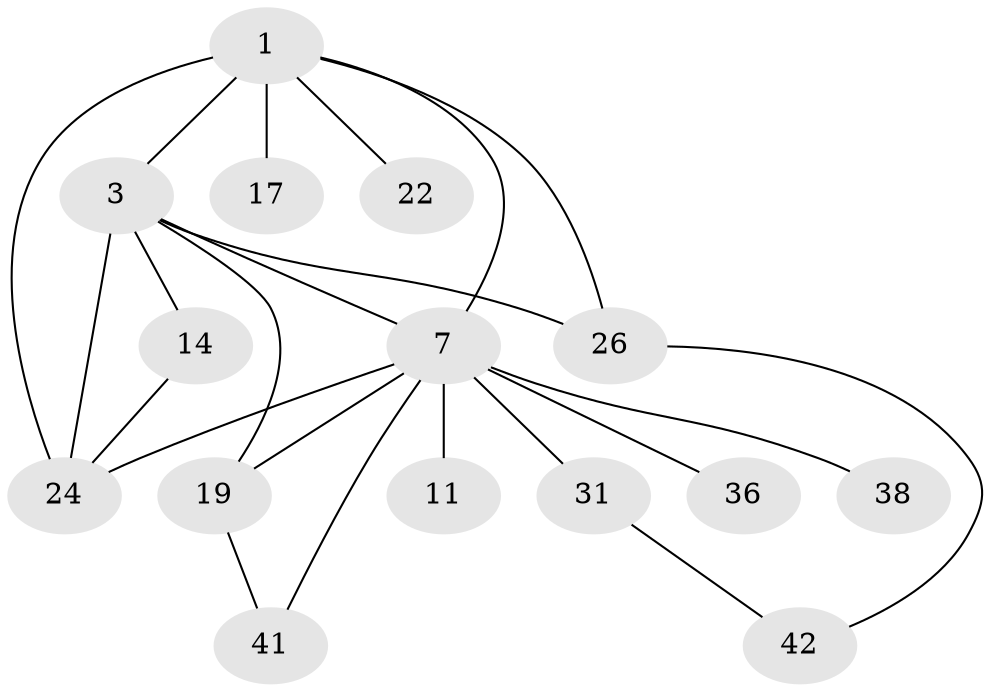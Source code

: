 // original degree distribution, {4: 0.16, 5: 0.08, 3: 0.08, 2: 0.4, 1: 0.28}
// Generated by graph-tools (version 1.1) at 2025/17/03/04/25 18:17:02]
// undirected, 15 vertices, 22 edges
graph export_dot {
graph [start="1"]
  node [color=gray90,style=filled];
  1 [super="+2+50+4+5"];
  3 [super="+6+39"];
  7 [super="+30+8"];
  11;
  14;
  17;
  19 [super="+25+48+34"];
  22 [super="+37"];
  24 [super="+27"];
  26 [super="+33+29"];
  31;
  36;
  38;
  41 [super="+45"];
  42 [super="+49"];
  1 -- 26;
  1 -- 3;
  1 -- 7;
  1 -- 17;
  1 -- 22;
  1 -- 24 [weight=2];
  3 -- 19;
  3 -- 7;
  3 -- 14;
  3 -- 26;
  3 -- 24;
  7 -- 36;
  7 -- 38;
  7 -- 41;
  7 -- 11;
  7 -- 19;
  7 -- 24;
  7 -- 31;
  14 -- 24;
  19 -- 41;
  26 -- 42;
  31 -- 42;
}
